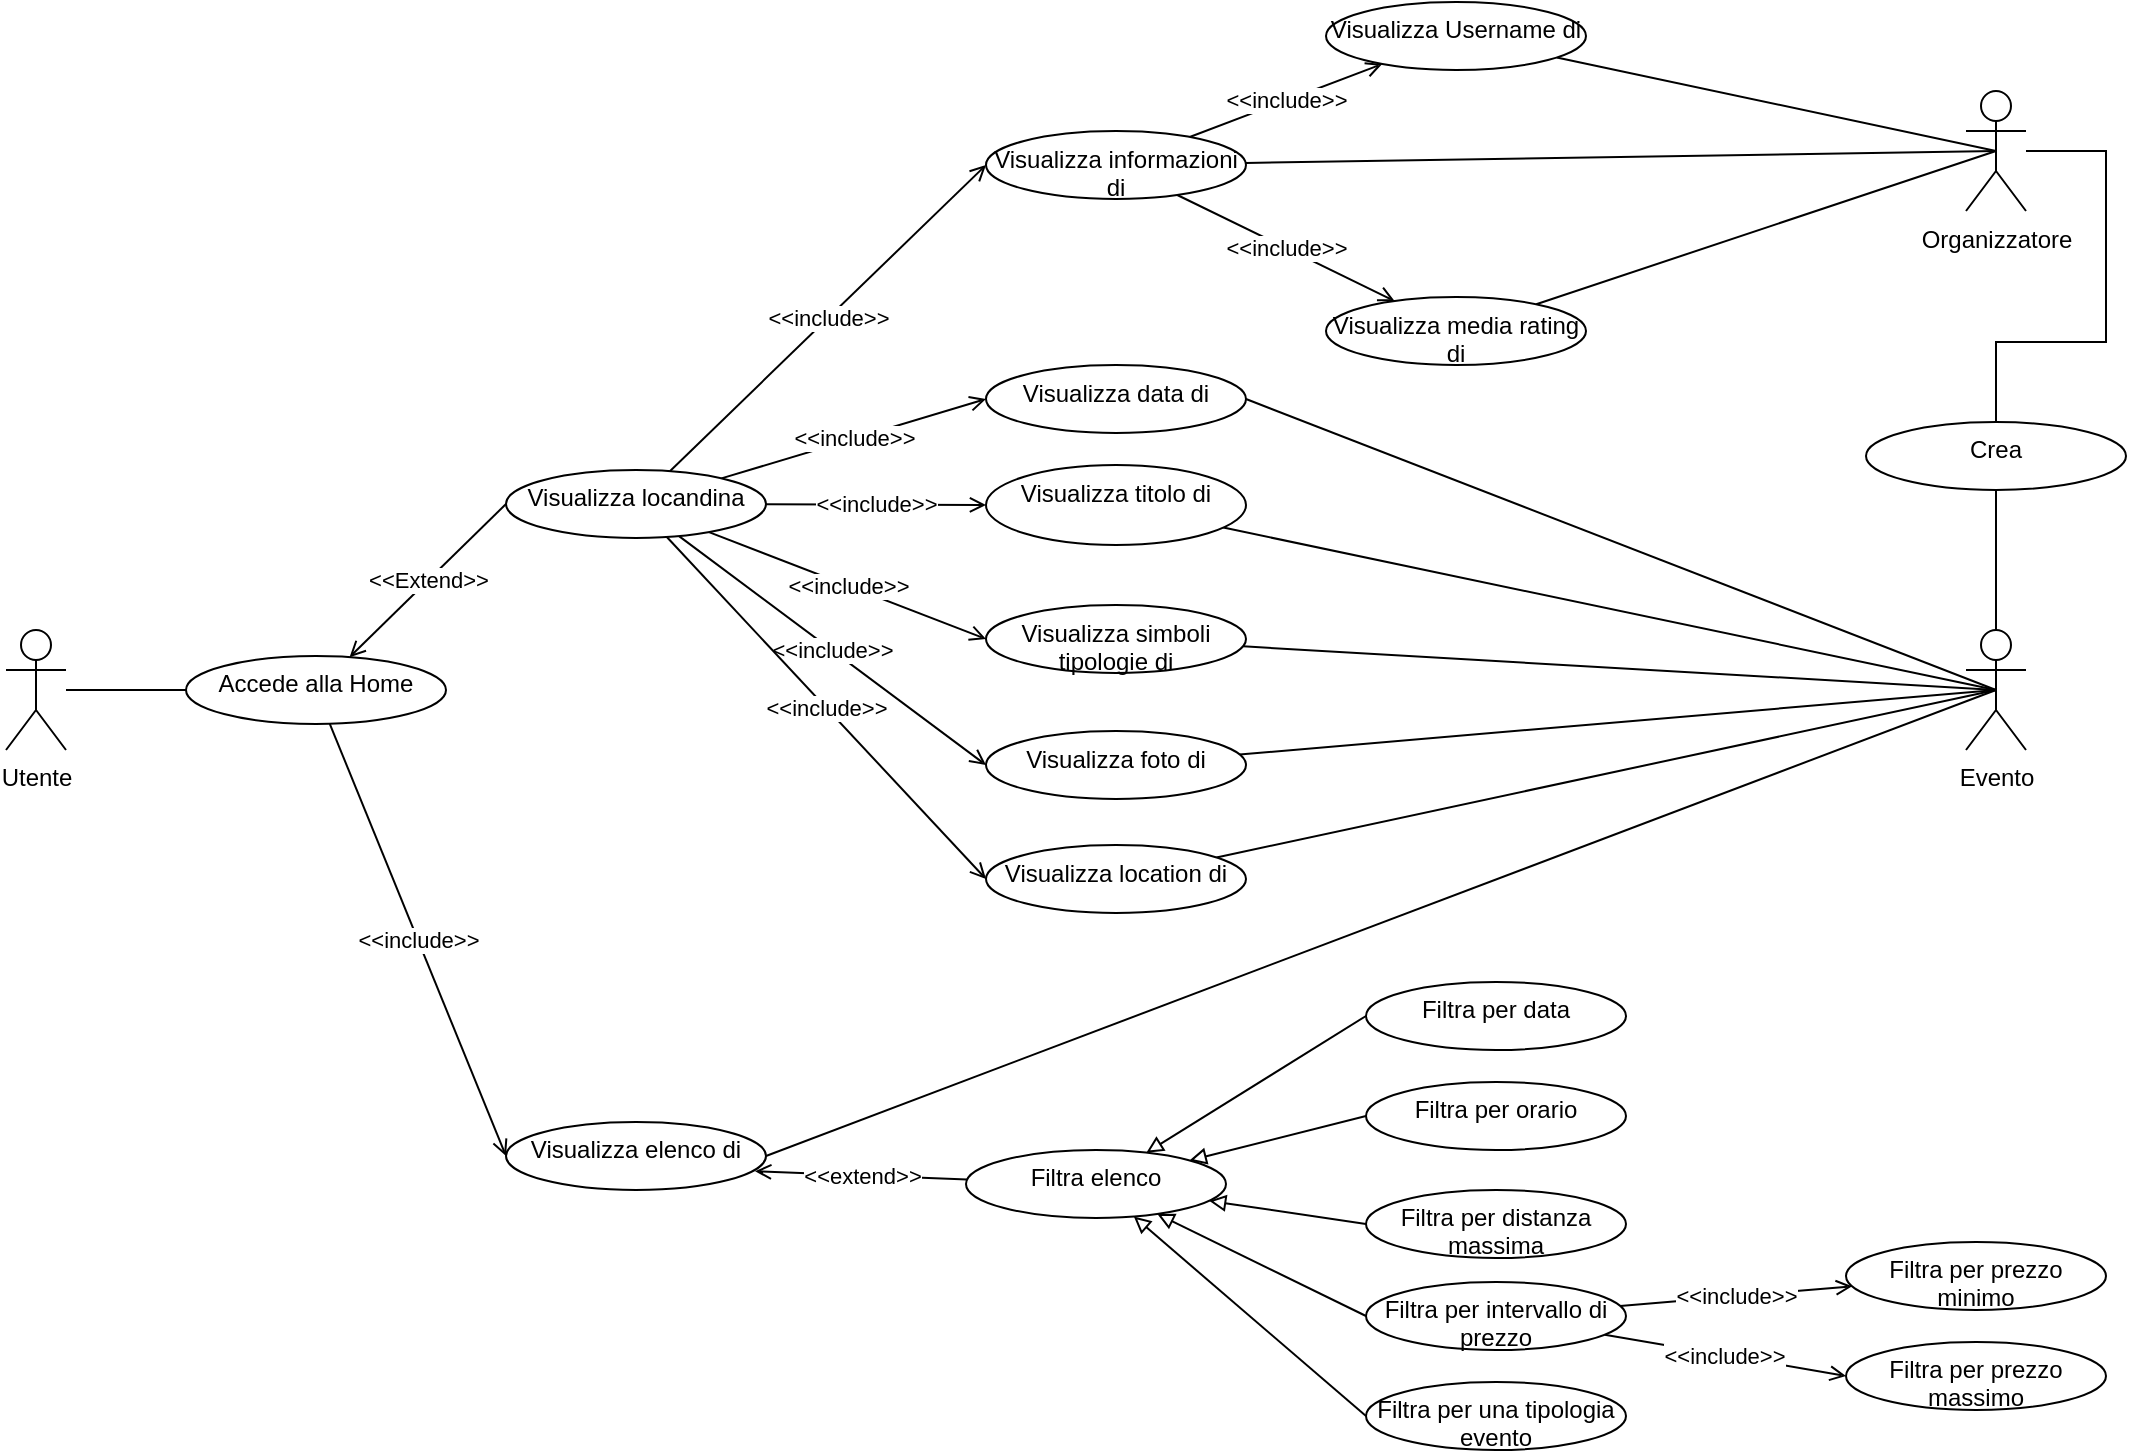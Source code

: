 <mxfile version="20.5.1" type="device"><diagram id="SOcUh6Y7yv2tmW4x0VG0" name="Page-1"><mxGraphModel dx="1783" dy="961" grid="1" gridSize="10" guides="1" tooltips="1" connect="1" arrows="1" fold="1" page="1" pageScale="1" pageWidth="1169" pageHeight="827" math="0" shadow="0"><root><mxCell id="0"/><mxCell id="1" parent="0"/><mxCell id="paHNY2fI-1Hk1PdrP0Wo-3" value="" style="rounded=0;orthogonalLoop=1;jettySize=auto;html=1;endArrow=none;endFill=0;" parent="1" source="paHNY2fI-1Hk1PdrP0Wo-1" target="paHNY2fI-1Hk1PdrP0Wo-2" edge="1"><mxGeometry relative="1" as="geometry"/></mxCell><mxCell id="paHNY2fI-1Hk1PdrP0Wo-1" value="Utente" style="shape=umlActor;verticalLabelPosition=bottom;verticalAlign=top;html=1;outlineConnect=0;" parent="1" vertex="1"><mxGeometry x="70" y="384" width="30" height="60" as="geometry"/></mxCell><mxCell id="paHNY2fI-1Hk1PdrP0Wo-5" value="&amp;lt;&amp;lt;Extend&amp;gt;&amp;gt;" style="edgeStyle=none;rounded=0;orthogonalLoop=1;jettySize=auto;html=1;endArrow=open;endFill=0;exitX=0;exitY=0.5;exitDx=0;exitDy=0;" parent="1" source="paHNY2fI-1Hk1PdrP0Wo-4" target="paHNY2fI-1Hk1PdrP0Wo-2" edge="1"><mxGeometry relative="1" as="geometry"/></mxCell><mxCell id="paHNY2fI-1Hk1PdrP0Wo-10" value="&amp;lt;&amp;lt;include&amp;gt;&amp;gt;" style="edgeStyle=none;rounded=0;orthogonalLoop=1;jettySize=auto;html=1;entryX=0;entryY=0.5;entryDx=0;entryDy=0;endArrow=open;endFill=0;" parent="1" source="paHNY2fI-1Hk1PdrP0Wo-2" target="paHNY2fI-1Hk1PdrP0Wo-9" edge="1"><mxGeometry relative="1" as="geometry"/></mxCell><mxCell id="paHNY2fI-1Hk1PdrP0Wo-2" value="Accede alla Home" style="ellipse;whiteSpace=wrap;html=1;verticalAlign=top;" parent="1" vertex="1"><mxGeometry x="160" y="397" width="130" height="34" as="geometry"/></mxCell><mxCell id="paHNY2fI-1Hk1PdrP0Wo-7" value="&amp;lt;&amp;lt;include&amp;gt;&amp;gt;" style="edgeStyle=none;rounded=0;orthogonalLoop=1;jettySize=auto;html=1;endArrow=open;endFill=0;entryX=0;entryY=0.5;entryDx=0;entryDy=0;" parent="1" source="paHNY2fI-1Hk1PdrP0Wo-4" target="paHNY2fI-1Hk1PdrP0Wo-6" edge="1"><mxGeometry relative="1" as="geometry"/></mxCell><mxCell id="paHNY2fI-1Hk1PdrP0Wo-13" value="&lt;meta charset=&quot;utf-8&quot;&gt;&lt;span style=&quot;color: rgb(0, 0, 0); font-family: Helvetica; font-size: 11px; font-style: normal; font-variant-ligatures: normal; font-variant-caps: normal; font-weight: 400; letter-spacing: normal; orphans: 2; text-align: center; text-indent: 0px; text-transform: none; widows: 2; word-spacing: 0px; -webkit-text-stroke-width: 0px; background-color: rgb(255, 255, 255); text-decoration-thickness: initial; text-decoration-style: initial; text-decoration-color: initial; float: none; display: inline !important;&quot;&gt;&amp;lt;&amp;lt;include&amp;gt;&amp;gt;&lt;/span&gt;" style="edgeStyle=none;rounded=0;orthogonalLoop=1;jettySize=auto;html=1;entryX=0;entryY=0.5;entryDx=0;entryDy=0;endArrow=open;endFill=0;" parent="1" source="paHNY2fI-1Hk1PdrP0Wo-4" target="paHNY2fI-1Hk1PdrP0Wo-8" edge="1"><mxGeometry relative="1" as="geometry"/></mxCell><mxCell id="paHNY2fI-1Hk1PdrP0Wo-21" value="&lt;meta charset=&quot;utf-8&quot;&gt;&lt;span style=&quot;color: rgb(0, 0, 0); font-family: Helvetica; font-size: 11px; font-style: normal; font-variant-ligatures: normal; font-variant-caps: normal; font-weight: 400; letter-spacing: normal; orphans: 2; text-align: center; text-indent: 0px; text-transform: none; widows: 2; word-spacing: 0px; -webkit-text-stroke-width: 0px; background-color: rgb(255, 255, 255); text-decoration-thickness: initial; text-decoration-style: initial; text-decoration-color: initial; float: none; display: inline !important;&quot;&gt;&amp;lt;&amp;lt;include&amp;gt;&amp;gt;&lt;/span&gt;" style="edgeStyle=none;rounded=0;orthogonalLoop=1;jettySize=auto;html=1;entryX=0;entryY=0.5;entryDx=0;entryDy=0;endArrow=open;endFill=0;" parent="1" source="paHNY2fI-1Hk1PdrP0Wo-4" target="paHNY2fI-1Hk1PdrP0Wo-18" edge="1"><mxGeometry relative="1" as="geometry"/></mxCell><mxCell id="paHNY2fI-1Hk1PdrP0Wo-22" value="&lt;meta charset=&quot;utf-8&quot;&gt;&lt;span style=&quot;color: rgb(0, 0, 0); font-family: Helvetica; font-size: 11px; font-style: normal; font-variant-ligatures: normal; font-variant-caps: normal; font-weight: 400; letter-spacing: normal; orphans: 2; text-align: center; text-indent: 0px; text-transform: none; widows: 2; word-spacing: 0px; -webkit-text-stroke-width: 0px; background-color: rgb(255, 255, 255); text-decoration-thickness: initial; text-decoration-style: initial; text-decoration-color: initial; float: none; display: inline !important;&quot;&gt;&amp;lt;&amp;lt;include&amp;gt;&amp;gt;&lt;/span&gt;" style="edgeStyle=none;rounded=0;orthogonalLoop=1;jettySize=auto;html=1;entryX=0;entryY=0.5;entryDx=0;entryDy=0;endArrow=open;endFill=0;" parent="1" source="paHNY2fI-1Hk1PdrP0Wo-4" target="paHNY2fI-1Hk1PdrP0Wo-19" edge="1"><mxGeometry relative="1" as="geometry"/></mxCell><mxCell id="paHNY2fI-1Hk1PdrP0Wo-23" value="&lt;meta charset=&quot;utf-8&quot;&gt;&lt;span style=&quot;color: rgb(0, 0, 0); font-family: Helvetica; font-size: 11px; font-style: normal; font-variant-ligatures: normal; font-variant-caps: normal; font-weight: 400; letter-spacing: normal; orphans: 2; text-align: center; text-indent: 0px; text-transform: none; widows: 2; word-spacing: 0px; -webkit-text-stroke-width: 0px; background-color: rgb(255, 255, 255); text-decoration-thickness: initial; text-decoration-style: initial; text-decoration-color: initial; float: none; display: inline !important;&quot;&gt;&amp;lt;&amp;lt;include&amp;gt;&amp;gt;&lt;/span&gt;" style="edgeStyle=none;rounded=0;orthogonalLoop=1;jettySize=auto;html=1;entryX=0;entryY=0.5;entryDx=0;entryDy=0;endArrow=open;endFill=0;" parent="1" source="paHNY2fI-1Hk1PdrP0Wo-4" target="paHNY2fI-1Hk1PdrP0Wo-20" edge="1"><mxGeometry relative="1" as="geometry"/></mxCell><mxCell id="paHNY2fI-1Hk1PdrP0Wo-25" value="&lt;meta charset=&quot;utf-8&quot;&gt;&lt;span style=&quot;color: rgb(0, 0, 0); font-family: Helvetica; font-size: 11px; font-style: normal; font-variant-ligatures: normal; font-variant-caps: normal; font-weight: 400; letter-spacing: normal; orphans: 2; text-align: center; text-indent: 0px; text-transform: none; widows: 2; word-spacing: 0px; -webkit-text-stroke-width: 0px; background-color: rgb(255, 255, 255); text-decoration-thickness: initial; text-decoration-style: initial; text-decoration-color: initial; float: none; display: inline !important;&quot;&gt;&amp;lt;&amp;lt;include&amp;gt;&amp;gt;&lt;/span&gt;" style="edgeStyle=none;rounded=0;orthogonalLoop=1;jettySize=auto;html=1;entryX=0;entryY=0.5;entryDx=0;entryDy=0;endArrow=open;endFill=0;" parent="1" source="paHNY2fI-1Hk1PdrP0Wo-4" target="paHNY2fI-1Hk1PdrP0Wo-24" edge="1"><mxGeometry relative="1" as="geometry"/></mxCell><mxCell id="paHNY2fI-1Hk1PdrP0Wo-4" value="Visualizza locandina" style="ellipse;whiteSpace=wrap;html=1;verticalAlign=top;" parent="1" vertex="1"><mxGeometry x="320" y="304" width="130" height="34" as="geometry"/></mxCell><mxCell id="paHNY2fI-1Hk1PdrP0Wo-61" style="edgeStyle=none;rounded=0;orthogonalLoop=1;jettySize=auto;html=1;entryX=0.5;entryY=0.5;entryDx=0;entryDy=0;entryPerimeter=0;endArrow=none;endFill=0;" parent="1" source="paHNY2fI-1Hk1PdrP0Wo-6" target="paHNY2fI-1Hk1PdrP0Wo-60" edge="1"><mxGeometry relative="1" as="geometry"/></mxCell><mxCell id="paHNY2fI-1Hk1PdrP0Wo-6" value="Visualizza titolo di" style="ellipse;whiteSpace=wrap;html=1;verticalAlign=top;" parent="1" vertex="1"><mxGeometry x="560" y="301.5" width="130" height="40" as="geometry"/></mxCell><mxCell id="paHNY2fI-1Hk1PdrP0Wo-62" style="edgeStyle=none;rounded=0;orthogonalLoop=1;jettySize=auto;html=1;entryX=0.5;entryY=0.5;entryDx=0;entryDy=0;entryPerimeter=0;endArrow=none;endFill=0;" parent="1" source="paHNY2fI-1Hk1PdrP0Wo-8" target="paHNY2fI-1Hk1PdrP0Wo-60" edge="1"><mxGeometry relative="1" as="geometry"/></mxCell><mxCell id="paHNY2fI-1Hk1PdrP0Wo-8" value="Visualizza simboli tipologie di" style="ellipse;whiteSpace=wrap;html=1;verticalAlign=top;" parent="1" vertex="1"><mxGeometry x="560" y="371.5" width="130" height="34" as="geometry"/></mxCell><mxCell id="paHNY2fI-1Hk1PdrP0Wo-36" value="&amp;lt;&amp;lt;extend&amp;gt;&amp;gt;" style="edgeStyle=none;rounded=0;orthogonalLoop=1;jettySize=auto;html=1;endArrow=open;endFill=0;entryX=0.958;entryY=0.724;entryDx=0;entryDy=0;entryPerimeter=0;" parent="1" source="paHNY2fI-1Hk1PdrP0Wo-35" target="paHNY2fI-1Hk1PdrP0Wo-9" edge="1"><mxGeometry relative="1" as="geometry"/></mxCell><mxCell id="paHNY2fI-1Hk1PdrP0Wo-65" style="edgeStyle=none;rounded=0;orthogonalLoop=1;jettySize=auto;html=1;exitX=1;exitY=0.5;exitDx=0;exitDy=0;entryX=0.5;entryY=0.5;entryDx=0;entryDy=0;entryPerimeter=0;endArrow=none;endFill=0;" parent="1" source="paHNY2fI-1Hk1PdrP0Wo-9" target="paHNY2fI-1Hk1PdrP0Wo-60" edge="1"><mxGeometry relative="1" as="geometry"/></mxCell><mxCell id="paHNY2fI-1Hk1PdrP0Wo-9" value="Visualizza elenco di" style="ellipse;whiteSpace=wrap;html=1;verticalAlign=top;" parent="1" vertex="1"><mxGeometry x="320" y="630" width="130" height="34" as="geometry"/></mxCell><mxCell id="paHNY2fI-1Hk1PdrP0Wo-68" style="edgeStyle=orthogonalEdgeStyle;rounded=0;orthogonalLoop=1;jettySize=auto;html=1;entryX=0.5;entryY=0;entryDx=0;entryDy=0;endArrow=none;endFill=0;" parent="1" source="paHNY2fI-1Hk1PdrP0Wo-17" target="paHNY2fI-1Hk1PdrP0Wo-67" edge="1"><mxGeometry relative="1" as="geometry"><Array as="points"><mxPoint x="1120" y="145"/><mxPoint x="1120" y="240"/><mxPoint x="1065" y="240"/></Array></mxGeometry></mxCell><mxCell id="paHNY2fI-1Hk1PdrP0Wo-17" value="Organizzatore" style="shape=umlActor;verticalLabelPosition=bottom;verticalAlign=top;html=1;outlineConnect=0;" parent="1" vertex="1"><mxGeometry x="1050" y="114.5" width="30" height="60" as="geometry"/></mxCell><mxCell id="paHNY2fI-1Hk1PdrP0Wo-63" style="edgeStyle=none;rounded=0;orthogonalLoop=1;jettySize=auto;html=1;endArrow=none;endFill=0;entryX=0.5;entryY=0.5;entryDx=0;entryDy=0;entryPerimeter=0;" parent="1" source="paHNY2fI-1Hk1PdrP0Wo-18" target="paHNY2fI-1Hk1PdrP0Wo-60" edge="1"><mxGeometry relative="1" as="geometry"><mxPoint x="960" y="430" as="targetPoint"/></mxGeometry></mxCell><mxCell id="paHNY2fI-1Hk1PdrP0Wo-18" value="Visualizza foto di" style="ellipse;whiteSpace=wrap;html=1;verticalAlign=top;" parent="1" vertex="1"><mxGeometry x="560" y="434.5" width="130" height="34" as="geometry"/></mxCell><mxCell id="paHNY2fI-1Hk1PdrP0Wo-64" style="edgeStyle=none;rounded=0;orthogonalLoop=1;jettySize=auto;html=1;endArrow=none;endFill=0;entryX=0.5;entryY=0.5;entryDx=0;entryDy=0;entryPerimeter=0;" parent="1" source="paHNY2fI-1Hk1PdrP0Wo-19" target="paHNY2fI-1Hk1PdrP0Wo-60" edge="1"><mxGeometry relative="1" as="geometry"><mxPoint x="970" y="450" as="targetPoint"/></mxGeometry></mxCell><mxCell id="paHNY2fI-1Hk1PdrP0Wo-19" value="Visualizza location di" style="ellipse;whiteSpace=wrap;html=1;verticalAlign=top;" parent="1" vertex="1"><mxGeometry x="560" y="491.5" width="130" height="34" as="geometry"/></mxCell><mxCell id="paHNY2fI-1Hk1PdrP0Wo-66" style="edgeStyle=none;rounded=0;orthogonalLoop=1;jettySize=auto;html=1;exitX=1;exitY=0.5;exitDx=0;exitDy=0;entryX=0.5;entryY=0.5;entryDx=0;entryDy=0;entryPerimeter=0;endArrow=none;endFill=0;" parent="1" source="paHNY2fI-1Hk1PdrP0Wo-20" target="paHNY2fI-1Hk1PdrP0Wo-60" edge="1"><mxGeometry relative="1" as="geometry"/></mxCell><mxCell id="paHNY2fI-1Hk1PdrP0Wo-20" value="Visualizza data di" style="ellipse;whiteSpace=wrap;html=1;verticalAlign=top;" parent="1" vertex="1"><mxGeometry x="560" y="251.5" width="130" height="34" as="geometry"/></mxCell><mxCell id="paHNY2fI-1Hk1PdrP0Wo-28" value="&lt;meta charset=&quot;utf-8&quot;&gt;&lt;span style=&quot;color: rgb(0, 0, 0); font-family: Helvetica; font-size: 11px; font-style: normal; font-variant-ligatures: normal; font-variant-caps: normal; font-weight: 400; letter-spacing: normal; orphans: 2; text-align: center; text-indent: 0px; text-transform: none; widows: 2; word-spacing: 0px; -webkit-text-stroke-width: 0px; background-color: rgb(255, 255, 255); text-decoration-thickness: initial; text-decoration-style: initial; text-decoration-color: initial; float: none; display: inline !important;&quot;&gt;&amp;lt;&amp;lt;include&amp;gt;&amp;gt;&lt;/span&gt;" style="edgeStyle=none;rounded=0;orthogonalLoop=1;jettySize=auto;html=1;endArrow=open;endFill=0;" parent="1" source="paHNY2fI-1Hk1PdrP0Wo-24" target="paHNY2fI-1Hk1PdrP0Wo-27" edge="1"><mxGeometry relative="1" as="geometry"/></mxCell><mxCell id="paHNY2fI-1Hk1PdrP0Wo-32" value="&amp;lt;&amp;lt;include&amp;gt;&amp;gt;" style="edgeStyle=none;rounded=0;orthogonalLoop=1;jettySize=auto;html=1;endArrow=open;endFill=0;" parent="1" source="paHNY2fI-1Hk1PdrP0Wo-24" target="paHNY2fI-1Hk1PdrP0Wo-31" edge="1"><mxGeometry relative="1" as="geometry"/></mxCell><mxCell id="paHNY2fI-1Hk1PdrP0Wo-52" style="edgeStyle=none;rounded=0;orthogonalLoop=1;jettySize=auto;html=1;entryX=0.5;entryY=0.5;entryDx=0;entryDy=0;entryPerimeter=0;endArrow=none;endFill=0;" parent="1" source="paHNY2fI-1Hk1PdrP0Wo-24" target="paHNY2fI-1Hk1PdrP0Wo-17" edge="1"><mxGeometry relative="1" as="geometry"/></mxCell><mxCell id="paHNY2fI-1Hk1PdrP0Wo-24" value="Visualizza informazioni di" style="ellipse;whiteSpace=wrap;html=1;verticalAlign=top;" parent="1" vertex="1"><mxGeometry x="560" y="134.5" width="130" height="34" as="geometry"/></mxCell><mxCell id="paHNY2fI-1Hk1PdrP0Wo-49" style="edgeStyle=none;rounded=0;orthogonalLoop=1;jettySize=auto;html=1;entryX=0.5;entryY=0.5;entryDx=0;entryDy=0;entryPerimeter=0;endArrow=none;endFill=0;" parent="1" source="paHNY2fI-1Hk1PdrP0Wo-27" target="paHNY2fI-1Hk1PdrP0Wo-17" edge="1"><mxGeometry relative="1" as="geometry"/></mxCell><mxCell id="paHNY2fI-1Hk1PdrP0Wo-27" value="Visualizza Username di" style="ellipse;whiteSpace=wrap;html=1;verticalAlign=top;" parent="1" vertex="1"><mxGeometry x="730" y="70" width="130" height="34" as="geometry"/></mxCell><mxCell id="paHNY2fI-1Hk1PdrP0Wo-50" style="edgeStyle=none;rounded=0;orthogonalLoop=1;jettySize=auto;html=1;entryX=0.5;entryY=0.5;entryDx=0;entryDy=0;entryPerimeter=0;endArrow=none;endFill=0;" parent="1" source="paHNY2fI-1Hk1PdrP0Wo-31" target="paHNY2fI-1Hk1PdrP0Wo-17" edge="1"><mxGeometry relative="1" as="geometry"/></mxCell><mxCell id="paHNY2fI-1Hk1PdrP0Wo-31" value="Visualizza media rating di" style="ellipse;whiteSpace=wrap;html=1;verticalAlign=top;" parent="1" vertex="1"><mxGeometry x="730" y="217.5" width="130" height="34" as="geometry"/></mxCell><mxCell id="paHNY2fI-1Hk1PdrP0Wo-44" style="edgeStyle=none;rounded=0;orthogonalLoop=1;jettySize=auto;html=1;endArrow=block;endFill=0;exitX=0;exitY=0.5;exitDx=0;exitDy=0;" parent="1" source="paHNY2fI-1Hk1PdrP0Wo-38" target="paHNY2fI-1Hk1PdrP0Wo-35" edge="1"><mxGeometry relative="1" as="geometry"/></mxCell><mxCell id="paHNY2fI-1Hk1PdrP0Wo-45" style="edgeStyle=none;rounded=0;orthogonalLoop=1;jettySize=auto;html=1;endArrow=block;endFill=0;exitX=0;exitY=0.5;exitDx=0;exitDy=0;" parent="1" source="paHNY2fI-1Hk1PdrP0Wo-39" target="paHNY2fI-1Hk1PdrP0Wo-35" edge="1"><mxGeometry relative="1" as="geometry"/></mxCell><mxCell id="paHNY2fI-1Hk1PdrP0Wo-46" style="edgeStyle=none;rounded=0;orthogonalLoop=1;jettySize=auto;html=1;endArrow=block;endFill=0;exitX=0;exitY=0.5;exitDx=0;exitDy=0;" parent="1" source="paHNY2fI-1Hk1PdrP0Wo-41" target="paHNY2fI-1Hk1PdrP0Wo-35" edge="1"><mxGeometry relative="1" as="geometry"/></mxCell><mxCell id="paHNY2fI-1Hk1PdrP0Wo-47" style="edgeStyle=none;rounded=0;orthogonalLoop=1;jettySize=auto;html=1;endArrow=block;endFill=0;exitX=0;exitY=0.5;exitDx=0;exitDy=0;" parent="1" source="paHNY2fI-1Hk1PdrP0Wo-42" target="paHNY2fI-1Hk1PdrP0Wo-35" edge="1"><mxGeometry relative="1" as="geometry"/></mxCell><mxCell id="paHNY2fI-1Hk1PdrP0Wo-48" style="edgeStyle=none;rounded=0;orthogonalLoop=1;jettySize=auto;html=1;endArrow=block;endFill=0;exitX=0;exitY=0.5;exitDx=0;exitDy=0;" parent="1" source="paHNY2fI-1Hk1PdrP0Wo-43" target="paHNY2fI-1Hk1PdrP0Wo-35" edge="1"><mxGeometry relative="1" as="geometry"/></mxCell><mxCell id="paHNY2fI-1Hk1PdrP0Wo-35" value="Filtra elenco" style="ellipse;whiteSpace=wrap;html=1;verticalAlign=top;" parent="1" vertex="1"><mxGeometry x="550" y="644" width="130" height="34" as="geometry"/></mxCell><mxCell id="paHNY2fI-1Hk1PdrP0Wo-38" value="Filtra per data" style="ellipse;whiteSpace=wrap;html=1;verticalAlign=top;" parent="1" vertex="1"><mxGeometry x="750" y="560" width="130" height="34" as="geometry"/></mxCell><mxCell id="paHNY2fI-1Hk1PdrP0Wo-39" value="Filtra per orario" style="ellipse;whiteSpace=wrap;html=1;verticalAlign=top;" parent="1" vertex="1"><mxGeometry x="750" y="610" width="130" height="34" as="geometry"/></mxCell><mxCell id="paHNY2fI-1Hk1PdrP0Wo-41" value="Filtra per distanza massima" style="ellipse;whiteSpace=wrap;html=1;verticalAlign=top;" parent="1" vertex="1"><mxGeometry x="750" y="664" width="130" height="34" as="geometry"/></mxCell><mxCell id="paHNY2fI-1Hk1PdrP0Wo-57" value="&amp;lt;&amp;lt;include&amp;gt;&amp;gt;" style="edgeStyle=none;rounded=0;orthogonalLoop=1;jettySize=auto;html=1;endArrow=open;endFill=0;" parent="1" source="paHNY2fI-1Hk1PdrP0Wo-42" target="paHNY2fI-1Hk1PdrP0Wo-56" edge="1"><mxGeometry relative="1" as="geometry"/></mxCell><mxCell id="paHNY2fI-1Hk1PdrP0Wo-59" value="&lt;meta charset=&quot;utf-8&quot;&gt;&lt;span style=&quot;color: rgb(0, 0, 0); font-family: Helvetica; font-size: 11px; font-style: normal; font-variant-ligatures: normal; font-variant-caps: normal; font-weight: 400; letter-spacing: normal; orphans: 2; text-align: center; text-indent: 0px; text-transform: none; widows: 2; word-spacing: 0px; -webkit-text-stroke-width: 0px; background-color: rgb(255, 255, 255); text-decoration-thickness: initial; text-decoration-style: initial; text-decoration-color: initial; float: none; display: inline !important;&quot;&gt;&amp;lt;&amp;lt;include&amp;gt;&amp;gt;&lt;/span&gt;" style="edgeStyle=none;rounded=0;orthogonalLoop=1;jettySize=auto;html=1;entryX=0;entryY=0.5;entryDx=0;entryDy=0;endArrow=open;endFill=0;" parent="1" source="paHNY2fI-1Hk1PdrP0Wo-42" target="paHNY2fI-1Hk1PdrP0Wo-58" edge="1"><mxGeometry relative="1" as="geometry"/></mxCell><mxCell id="paHNY2fI-1Hk1PdrP0Wo-42" value="Filtra per intervallo di prezzo" style="ellipse;whiteSpace=wrap;html=1;verticalAlign=top;" parent="1" vertex="1"><mxGeometry x="750" y="710" width="130" height="34" as="geometry"/></mxCell><mxCell id="paHNY2fI-1Hk1PdrP0Wo-43" value="Filtra per una tipologia evento" style="ellipse;whiteSpace=wrap;html=1;verticalAlign=top;" parent="1" vertex="1"><mxGeometry x="750" y="760" width="130" height="34" as="geometry"/></mxCell><mxCell id="paHNY2fI-1Hk1PdrP0Wo-56" value="Filtra per prezzo minimo" style="ellipse;whiteSpace=wrap;html=1;verticalAlign=top;" parent="1" vertex="1"><mxGeometry x="990" y="690" width="130" height="34" as="geometry"/></mxCell><mxCell id="paHNY2fI-1Hk1PdrP0Wo-58" value="Filtra per prezzo massimo" style="ellipse;whiteSpace=wrap;html=1;verticalAlign=top;" parent="1" vertex="1"><mxGeometry x="990" y="740" width="130" height="34" as="geometry"/></mxCell><mxCell id="paHNY2fI-1Hk1PdrP0Wo-60" value="Evento" style="shape=umlActor;verticalLabelPosition=bottom;verticalAlign=top;html=1;outlineConnect=0;" parent="1" vertex="1"><mxGeometry x="1050" y="384" width="30" height="60" as="geometry"/></mxCell><mxCell id="paHNY2fI-1Hk1PdrP0Wo-69" style="edgeStyle=none;rounded=0;orthogonalLoop=1;jettySize=auto;html=1;exitX=0.5;exitY=1;exitDx=0;exitDy=0;entryX=0.5;entryY=0;entryDx=0;entryDy=0;entryPerimeter=0;endArrow=none;endFill=0;" parent="1" source="paHNY2fI-1Hk1PdrP0Wo-67" target="paHNY2fI-1Hk1PdrP0Wo-60" edge="1"><mxGeometry relative="1" as="geometry"/></mxCell><mxCell id="paHNY2fI-1Hk1PdrP0Wo-67" value="Crea" style="ellipse;whiteSpace=wrap;html=1;verticalAlign=top;" parent="1" vertex="1"><mxGeometry x="1000" y="280" width="130" height="34" as="geometry"/></mxCell></root></mxGraphModel></diagram></mxfile>